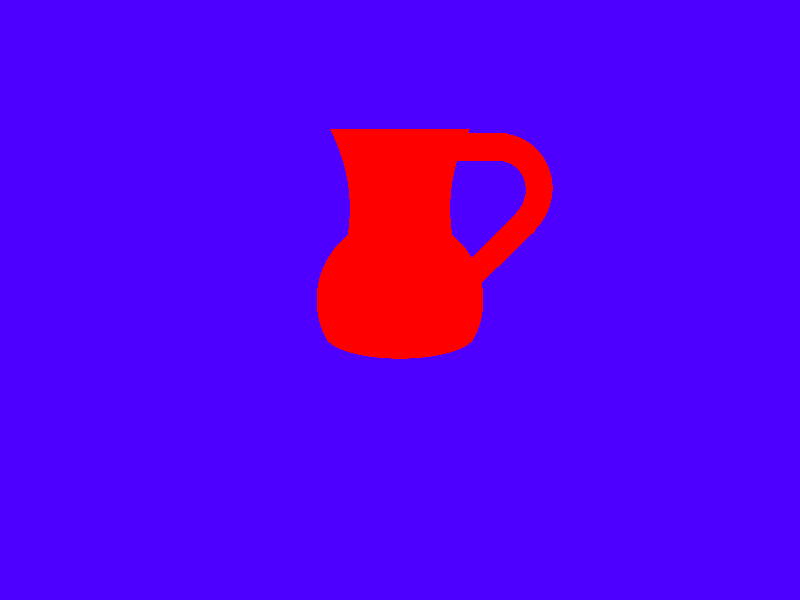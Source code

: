 //Cammera Position List

#declare FrontCameraPos = <0,3,-7>;
#declare TopCameraPos = <0,10,0>;
#declare BottomCameraPos = <0,-10,0>;
#declare FarFrontCameraPos = <0,0,-20>;
#declare FrontPosXTiltCameraPos = <4,0,-10>;   

//Texture List

#declare SolidPink =  texture{
        pigment{ 
            rgb <1,0,1>
        }
    } 
#declare SolidRed =  texture{
        pigment{ 
            rgb <1,0,0>
        }
    }
#declare SolidGreen =  texture{
        pigment{ 
            rgb <0,1,0>
        }
    }
#declare Purple  =  texture{
        pigment{ 
            rgb <0.3,0,1>
        }
    } 
#declare SeeThroughGreen =  texture{
        pigment{ 
            rgbf <0,1,1,.8>
            }
        }
//Basic scene stuff

camera{
    location FrontCameraPos  
    look_at <0,1,0>
} 

background{
     rgb <0.3,0,1>
}             

//McCandless Lighting (with a bottom light in because that's proved helpful)

light_source{
    <-2,6,-10>
    rgb<1,1,1>
}    
light_source{
    <2,6,-10>
    rgb<1,1,1>        
} 
   
/*light_source{
    <0,-10,0>
    rgb<1,1,1>        
}  */  
  
//All object positions are relative to the position of the mug base sphere
  
#declare MugPos = <0,1,0>; 

//Base of mug as a sphere with the bottom cut off to make it flat

#declare MugBaseSphere = sphere{
    MugPos
    1
    texture{SolidRed}
}
#declare MugBaseCutout = box{
    MugPos + <2,-.4,2>  
    MugPos + <-2,-4,-2>  
    texture{SolidRed}
    }
#declare MugFlatBase = difference{    
    object {
        MugBaseSphere
    }
    object{
        MugBaseCutout
    }
} 

//Mug Top Rough Cuts

#declare MugTopBox = box{
    MugPos + <1,.58,1>
    MugPos + <-1,2,-1>
    texture{SeeThroughGreen}
}   
#declare MugNegXTopCutout  =   sphere{
    MugPos + <-2.5,1.2,0>
    2
    texture{SolidRed}
}                 
#declare MugTopWithNegXCut = difference{    
    object {
        MugTopBox
    }
    object{
        MugNegXTopCutout
    }
} 
#declare MugPosXTopCutout  =   sphere{
    MugPos + <2.5,1.2,0>
    2
    texture{SolidRed}
}  
#declare MugTopWithXCut = difference{
    object{MugTopWithNegXCut}
    object{MugPosXTopCutout}
}
#declare MugPosZTopCutout = sphere{
    MugPos + <0,1.2,2.4>
    2
    texture{SolidRed}
} 
#declare MugTopWithXPosZCut = difference{
    object{MugTopWithXCut}
    object{MugPosZTopCutout}
}
#declare MugNegZTopCutout = sphere{
    MugPos + <0,1.2,-2.4>
    2
    texture{SolidRed}
}
#declare MugTopWithRCuts = difference{
    object{MugTopWithXPosZCut}
    object{MugNegZTopCutout}
}
  
//Mug Top Fine Cuts and Merge

#declare MugTopQuadIIIFineCut = sphere{
    MugPos + <-1.9,1.2,-1.9>
    2
    texture{SolidRed}
}  
#declare MugTopWithQuadIIICut = difference{ 
    object{MugTopWithRCuts} 
    object{MugTopQuadIIIFineCut}
}
#declare MugTopQuadIFineCut = sphere{
    MugPos + <1.9,1.2,1.9>
    2
    texture{SolidRed}
}  
#declare MugTopWithQuadIandIIICut = difference{ 
    object{MugTopWithQuadIIICut} 
    object{MugTopQuadIFineCut}
}
#declare MugTopQuadIIFineCut = sphere{
    MugPos + <-1.9,1.2,1.9>
    2
    texture{SolidRed}
}  
#declare MugTopWithQuadIthruIIICut = difference{ 
    object{MugTopWithQuadIandIIICut} 
    object{MugTopQuadIIFineCut}
}
#declare MugTopQuadIVFineCut = sphere{
    MugPos + <1.9,1.2,-1.9>
    2
    texture{SolidRed}
}  
#declare MugTopWithFineCuts = difference{ 
    object{MugTopWithQuadIthruIIICut} 
    object{MugTopQuadIVFineCut}
}
#declare MugBody = merge{
    object{MugTopWithFineCuts}
    object{MugFlatBase} 
}   

//Handle

#declare HandleTorus = torus{ 
    .5
    .15        
    texture{SolidRed}
} 
#declare HandleTorusFirstCutout = box{
    <0,-1,2>
    <-2,1,-2>
} 
#declare HalfHandleTorus = difference{ 
    object{HandleTorus}
    object{HandleTorusFirstCutout}
}  
#declare HandleTorusSecondCutout = box{
    <0,-1,0>
    <2,1,-2>
    texture{SolidPink}
    rotate<0,45,0>
} 
#declare HandleCurve = difference{
    object{HalfHandleTorus}
    object{HandleTorusSecondCutout}
}
#declare HandleLocation = MugPos + <1.1,.3,0>;
#declare HandleTopCylinder = cylinder {
    HandleLocation + <0.1,1.5,0>,
    HandleLocation + <-1.5,1.5,0>,    
    0.15            
    open              
    texture{SolidRed}
}
#declare HandleWithTop = merge{
    object{
        HandleCurve
        rotate <-90,0,0> 
        translate (MugPos + HandleLocation)
    }
    object{HandleTopCylinder} 
}
#declare HandleBottomCylinder = cylinder {
    HandleLocation + <.37,.65,0>,
    HandleLocation + <-1.5,-1.3,0>,    
    0.15            
    open              
    texture{SolidRed}
}
#declare HandleBottomCylinderCut = difference{
    object{HandleBottomCylinder}
    object{MugBaseCutout}
}
#declare Handle = merge{
    object{HandleWithTop} 
    object{HandleBottomCylinderCut}
}
#declare Mug = merge{
    object{MugBody}
    object{Handle}
}

object{Mug}  
